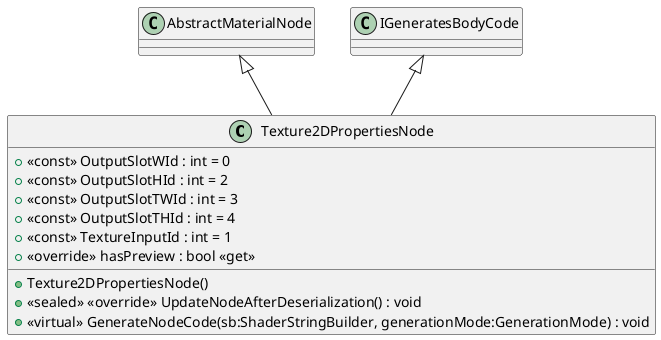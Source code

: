 @startuml
class Texture2DPropertiesNode {
    + <<const>> OutputSlotWId : int = 0
    + <<const>> OutputSlotHId : int = 2
    + <<const>> OutputSlotTWId : int = 3
    + <<const>> OutputSlotTHId : int = 4
    + <<const>> TextureInputId : int = 1
    + <<override>> hasPreview : bool <<get>>
    + Texture2DPropertiesNode()
    + <<sealed>> <<override>> UpdateNodeAfterDeserialization() : void
    + <<virtual>> GenerateNodeCode(sb:ShaderStringBuilder, generationMode:GenerationMode) : void
}
AbstractMaterialNode <|-- Texture2DPropertiesNode
IGeneratesBodyCode <|-- Texture2DPropertiesNode
@enduml
